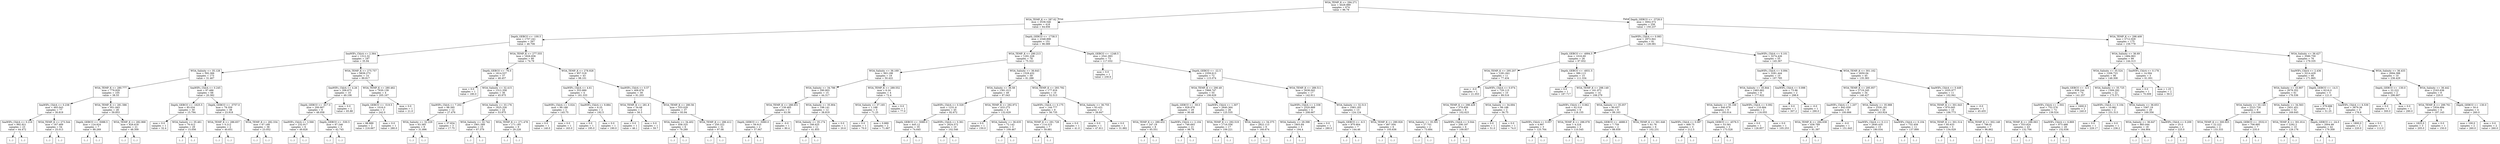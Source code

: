 digraph Tree {
node [shape=box] ;
0 [label="WOA_TEMP_K <= 294.271\nmse = 4428.989\nsamples = 674\nvalue = 96.79"] ;
1 [label="WOA_TEMP_K <= 287.62\nmse = 2536.546\nsamples = 418\nvalue = 64.656"] ;
0 -> 1 [labeldistance=2.5, labelangle=45, headlabel="True"] ;
2 [label="Depth_GEBCO <= -100.5\nmse = 1757.241\nsamples = 267\nvalue = 46.706"] ;
1 -> 2 ;
3 [label="SeaWIFs_ChlrA <= 2.364\nmse = 1312.32\nsamples = 187\nvalue = 35.94"] ;
2 -> 3 ;
4 [label="WOA_Salinity <= 35.128\nmse = 592.366\nsamples = 173\nvalue = 31.467"] ;
3 -> 4 ;
5 [label="WOA_TEMP_K <= 280.777\nmse = 779.929\nsamples = 105\nvalue = 38.55"] ;
4 -> 5 ;
6 [label="SeaWIFs_ChlrA <= 0.238\nmse = 493.043\nsamples = 77\nvalue = 30.819"] ;
5 -> 6 ;
7 [label="SeaWIFs_ChlrA <= 0.216\nmse = 992.921\nsamples = 23\nvalue = 44.472"] ;
6 -> 7 ;
8 [label="(...)"] ;
7 -> 8 ;
49 [label="(...)"] ;
7 -> 49 ;
52 [label="WOA_TEMP_K <= 273.544\nmse = 167.469\nsamples = 54\nvalue = 25.013"] ;
6 -> 52 ;
53 [label="(...)"] ;
52 -> 53 ;
84 [label="(...)"] ;
52 -> 84 ;
153 [label="WOA_TEMP_K <= 281.586\nmse = 951.943\nsamples = 28\nvalue = 59.853"] ;
5 -> 153 ;
154 [label="Depth_GEBCO <= -5088.5\nmse = 124.924\nsamples = 7\nvalue = 88.269"] ;
153 -> 154 ;
155 [label="(...)"] ;
154 -> 155 ;
156 [label="(...)"] ;
154 -> 156 ;
167 [label="WOA_TEMP_K <= 282.968\nmse = 826.618\nsamples = 21\nvalue = 48.309"] ;
153 -> 167 ;
168 [label="(...)"] ;
167 -> 168 ;
177 [label="(...)"] ;
167 -> 177 ;
206 [label="SeaWIFs_ChlrA <= 0.245\nmse = 97.486\nsamples = 68\nvalue = 20.382"] ;
4 -> 206 ;
207 [label="Depth_GEBCO <= -1625.5\nmse = 85.034\nsamples = 30\nvalue = 15.794"] ;
206 -> 207 ;
208 [label="mse = 0.0\nsamples = 1\nvalue = 32.4"] ;
207 -> 208 ;
209 [label="WOA_Salinity <= 35.461\nmse = 76.012\nsamples = 29\nvalue = 15.056"] ;
207 -> 209 ;
210 [label="(...)"] ;
209 -> 210 ;
229 [label="(...)"] ;
209 -> 229 ;
232 [label="Depth_GEBCO <= -3757.0\nmse = 78.359\nsamples = 38\nvalue = 23.918"] ;
206 -> 232 ;
233 [label="WOA_TEMP_K <= 286.657\nmse = 0.212\nsamples = 2\nvalue = 40.651"] ;
232 -> 233 ;
234 [label="(...)"] ;
233 -> 234 ;
235 [label="(...)"] ;
233 -> 235 ;
236 [label="WOA_TEMP_K <= 282.334\nmse = 67.168\nsamples = 36\nvalue = 23.052"] ;
232 -> 236 ;
237 [label="(...)"] ;
236 -> 237 ;
238 [label="(...)"] ;
236 -> 238 ;
281 [label="WOA_TEMP_K <= 275.757\nmse = 6839.273\nsamples = 14\nvalue = 89.817"] ;
3 -> 281 ;
282 [label="SeaWIFs_ChlrA <= 4.26\nmse = 206.675\nsamples = 10\nvalue = 49.106"] ;
281 -> 282 ;
283 [label="Depth_GEBCO <= -617.0\nmse = 200.907\nsamples = 9\nvalue = 48.058"] ;
282 -> 283 ;
284 [label="SeaWIFs_ChlrA <= 3.566\nmse = 232.917\nsamples = 6\nvalue = 49.828"] ;
283 -> 284 ;
285 [label="(...)"] ;
284 -> 285 ;
286 [label="(...)"] ;
284 -> 286 ;
287 [label="Depth_GEBCO <= -530.5\nmse = 67.246\nsamples = 3\nvalue = 42.745"] ;
283 -> 287 ;
288 [label="(...)"] ;
287 -> 288 ;
289 [label="(...)"] ;
287 -> 289 ;
290 [label="mse = 0.0\nsamples = 1\nvalue = 65.88"] ;
282 -> 290 ;
291 [label="WOA_TEMP_K <= 280.462\nmse = 7630.139\nsamples = 4\nvalue = 205.167"] ;
281 -> 291 ;
292 [label="Depth_GEBCO <= -519.5\nmse = 1016.0\nsamples = 3\nvalue = 242.0"] ;
291 -> 292 ;
293 [label="mse = 88.889\nsamples = 2\nvalue = 216.667"] ;
292 -> 293 ;
294 [label="mse = 0.0\nsamples = 1\nvalue = 280.0"] ;
292 -> 294 ;
295 [label="mse = 0.0\nsamples = 1\nvalue = 21.0"] ;
291 -> 295 ;
296 [label="WOA_TEMP_K <= 277.555\nmse = 1826.836\nsamples = 80\nvalue = 74.79"] ;
2 -> 296 ;
297 [label="Depth_GEBCO <= -76.0\nmse = 1614.537\nsamples = 37\nvalue = 48.457"] ;
296 -> 297 ;
298 [label="mse = 0.0\nsamples = 1\nvalue = 180.0"] ;
297 -> 298 ;
299 [label="WOA_Salinity <= 32.415\nmse = 1312.358\nsamples = 36\nvalue = 45.975"] ;
297 -> 299 ;
300 [label="SeaWIFs_ChlrA <= 7.202\nmse = 98.395\nsamples = 12\nvalue = 27.476"] ;
299 -> 300 ;
301 [label="WOA_Salinity <= 32.229\nmse = 63.385\nsamples = 9\nvalue = 31.896"] ;
300 -> 301 ;
302 [label="(...)"] ;
301 -> 302 ;
303 [label="(...)"] ;
301 -> 303 ;
304 [label="mse = 37.834\nsamples = 3\nvalue = 17.75"] ;
300 -> 304 ;
305 [label="WOA_Salinity <= 33.176\nmse = 1625.326\nsamples = 24\nvalue = 53.975"] ;
299 -> 305 ;
306 [label="WOA_Salinity <= 32.742\nmse = 1901.589\nsamples = 15\nvalue = 67.379"] ;
305 -> 306 ;
307 [label="(...)"] ;
306 -> 307 ;
308 [label="(...)"] ;
306 -> 308 ;
311 [label="WOA_TEMP_K <= 271.478\nmse = 171.185\nsamples = 9\nvalue = 29.228"] ;
305 -> 311 ;
312 [label="(...)"] ;
311 -> 312 ;
313 [label="(...)"] ;
311 -> 313 ;
326 [label="WOA_TEMP_K <= 278.928\nmse = 857.518\nsamples = 43\nvalue = 98.101"] ;
296 -> 326 ;
327 [label="SeaWIFs_ChlrA <= 4.61\nmse = 553.889\nsamples = 4\nvalue = 161.333"] ;
326 -> 327 ;
328 [label="SeaWIFs_ChlrA <= 3.024\nmse = 99.188\nsamples = 2\nvalue = 145.75"] ;
327 -> 328 ;
329 [label="mse = 0.0\nsamples = 1\nvalue = 140.0"] ;
328 -> 329 ;
330 [label="mse = 0.0\nsamples = 1\nvalue = 163.0"] ;
328 -> 330 ;
331 [label="SeaWIFs_ChlrA <= 9.884\nmse = 6.25\nsamples = 2\nvalue = 192.5"] ;
327 -> 331 ;
332 [label="mse = 0.0\nsamples = 1\nvalue = 195.0"] ;
331 -> 332 ;
333 [label="mse = 0.0\nsamples = 1\nvalue = 190.0"] ;
331 -> 333 ;
334 [label="SeaWIFs_ChlrA <= 0.57\nmse = 406.878\nsamples = 39\nvalue = 91.203"] ;
326 -> 334 ;
335 [label="WOA_TEMP_K <= 281.8\nmse = 34.68\nsamples = 2\nvalue = 56.3"] ;
334 -> 335 ;
336 [label="mse = 0.0\nsamples = 1\nvalue = 46.1"] ;
335 -> 336 ;
337 [label="mse = 0.0\nsamples = 1\nvalue = 59.7"] ;
335 -> 337 ;
338 [label="WOA_TEMP_K <= 280.56\nmse = 333.029\nsamples = 37\nvalue = 93.94"] ;
334 -> 338 ;
339 [label="WOA_Salinity <= 34.402\nmse = 458.325\nsamples = 6\nvalue = 79.289"] ;
338 -> 339 ;
340 [label="(...)"] ;
339 -> 340 ;
349 [label="(...)"] ;
339 -> 349 ;
350 [label="WOA_TEMP_K <= 286.412\nmse = 250.322\nsamples = 31\nvalue = 97.08"] ;
338 -> 350 ;
351 [label="(...)"] ;
350 -> 351 ;
390 [label="(...)"] ;
350 -> 390 ;
393 [label="Depth_GEBCO <= -1738.5\nmse = 2348.898\nsamples = 151\nvalue = 96.089"] ;
1 -> 393 ;
394 [label="WOA_TEMP_K <= 290.213\nmse = 1291.228\nsamples = 78\nvalue = 75.322"] ;
393 -> 394 ;
395 [label="WOA_Salinity <= 36.169\nmse = 363.198\nsamples = 19\nvalue = 50.422"] ;
394 -> 395 ;
396 [label="WOA_Salinity <= 34.786\nmse = 290.903\nsamples = 15\nvalue = 44.317"] ;
395 -> 396 ;
397 [label="WOA_TEMP_K <= 288.651\nmse = 139.465\nsamples = 3\nvalue = 63.56"] ;
396 -> 397 ;
398 [label="Depth_GEBCO <= -5060.0\nmse = 59.915\nsamples = 2\nvalue = 57.947"] ;
397 -> 398 ;
399 [label="(...)"] ;
398 -> 399 ;
400 [label="(...)"] ;
398 -> 400 ;
401 [label="mse = -0.0\nsamples = 1\nvalue = 80.4"] ;
397 -> 401 ;
402 [label="WOA_Salinity <= 35.904\nmse = 198.141\nsamples = 12\nvalue = 38.819"] ;
396 -> 402 ;
403 [label="WOA_Salinity <= 35.174\nmse = 166.625\nsamples = 11\nvalue = 41.855"] ;
402 -> 403 ;
404 [label="(...)"] ;
403 -> 404 ;
405 [label="(...)"] ;
403 -> 405 ;
424 [label="mse = 0.0\nsamples = 1\nvalue = 20.6"] ;
402 -> 424 ;
425 [label="WOA_TEMP_K <= 289.552\nmse = 6.24\nsamples = 4\nvalue = 72.4"] ;
395 -> 425 ;
426 [label="WOA_Salinity <= 37.165\nmse = 1.188\nsamples = 3\nvalue = 71.25"] ;
425 -> 426 ;
427 [label="mse = 0.0\nsamples = 1\nvalue = 70.0"] ;
426 -> 427 ;
428 [label="mse = 0.889\nsamples = 2\nvalue = 71.667"] ;
426 -> 428 ;
429 [label="mse = 0.0\nsamples = 1\nvalue = 77.0"] ;
425 -> 429 ;
430 [label="WOA_Salinity <= 36.643\nmse = 1329.432\nsamples = 59\nvalue = 81.288"] ;
394 -> 430 ;
431 [label="WOA_Salinity <= 36.58\nmse = 1361.013\nsamples = 49\nvalue = 87.043"] ;
430 -> 431 ;
432 [label="SeaWIFs_ChlrA <= 0.329\nmse = 1231.6\nsamples = 45\nvalue = 82.672"] ;
431 -> 432 ;
433 [label="Depth_GEBCO <= -5080.0\nmse = 445.12\nsamples = 35\nvalue = 74.645"] ;
432 -> 433 ;
434 [label="(...)"] ;
433 -> 434 ;
445 [label="(...)"] ;
433 -> 445 ;
492 [label="SeaWIFs_ChlrA <= 0.361\nmse = 2624.572\nsamples = 10\nvalue = 102.546"] ;
432 -> 492 ;
493 [label="(...)"] ;
492 -> 493 ;
494 [label="(...)"] ;
492 -> 494 ;
507 [label="WOA_TEMP_K <= 292.972\nmse = 433.273\nsamples = 4\nvalue = 132.629"] ;
431 -> 507 ;
508 [label="mse = 0.0\nsamples = 1\nvalue = 150.0"] ;
507 -> 508 ;
509 [label="WOA_Salinity <= 36.635\nmse = 72.142\nsamples = 3\nvalue = 109.467"] ;
507 -> 509 ;
510 [label="(...)"] ;
509 -> 510 ;
511 [label="(...)"] ;
509 -> 511 ;
512 [label="WOA_TEMP_K <= 293.792\nmse = 177.916\nsamples = 10\nvalue = 52.513"] ;
430 -> 512 ;
513 [label="SeaWIFs_ChlrA <= 0.175\nmse = 144.777\nsamples = 8\nvalue = 56.735"] ;
512 -> 513 ;
514 [label="WOA_TEMP_K <= 291.728\nmse = 114.315\nsamples = 7\nvalue = 59.881"] ;
513 -> 514 ;
515 [label="(...)"] ;
514 -> 515 ;
516 [label="(...)"] ;
514 -> 516 ;
523 [label="mse = 0.0\nsamples = 1\nvalue = 41.0"] ;
513 -> 523 ;
524 [label="WOA_Salinity <= 36.755\nmse = 63.431\nsamples = 2\nvalue = 39.847"] ;
512 -> 524 ;
525 [label="mse = 0.0\nsamples = 1\nvalue = 47.811"] ;
524 -> 525 ;
526 [label="mse = 0.0\nsamples = 1\nvalue = 31.882"] ;
524 -> 526 ;
527 [label="Depth_GEBCO <= -1248.5\nmse = 2541.993\nsamples = 73\nvalue = 117.032"] ;
393 -> 527 ;
528 [label="mse = 0.0\nsamples = 1\nvalue = 230.6"] ;
527 -> 528 ;
529 [label="Depth_GEBCO <= -22.5\nmse = 2359.613\nsamples = 72\nvalue = 115.074"] ;
527 -> 529 ;
530 [label="WOA_TEMP_K <= 290.49\nmse = 1968.747\nsamples = 55\nvalue = 106.629"] ;
529 -> 530 ;
531 [label="Depth_GEBCO <= -59.0\nmse = 828.978\nsamples = 29\nvalue = 90.48"] ;
530 -> 531 ;
532 [label="WOA_TEMP_K <= 289.432\nmse = 247.19\nsamples = 8\nvalue = 65.551"] ;
531 -> 532 ;
533 [label="(...)"] ;
532 -> 533 ;
536 [label="(...)"] ;
532 -> 536 ;
545 [label="SeaWIFs_ChlrA <= 2.104\nmse = 746.693\nsamples = 21\nvalue = 98.79"] ;
531 -> 545 ;
546 [label="(...)"] ;
545 -> 546 ;
563 [label="(...)"] ;
545 -> 563 ;
582 [label="SeaWIFs_ChlrA <= 1.307\nmse = 2640.364\nsamples = 26\nvalue = 125.535"] ;
530 -> 582 ;
583 [label="WOA_TEMP_K <= 292.519\nmse = 1716.556\nsamples = 17\nvalue = 109.221"] ;
582 -> 583 ;
584 [label="(...)"] ;
583 -> 584 ;
587 [label="(...)"] ;
583 -> 587 ;
600 [label="WOA_Salinity <= 34.375\nmse = 2822.113\nsamples = 9\nvalue = 160.674"] ;
582 -> 600 ;
601 [label="(...)"] ;
600 -> 601 ;
614 [label="(...)"] ;
600 -> 614 ;
617 [label="WOA_TEMP_K <= 289.511\nmse = 2638.042\nsamples = 17\nvalue = 142.911"] ;
529 -> 617 ;
618 [label="SeaWIFs_ChlrA <= 2.338\nmse = 2520.889\nsamples = 4\nvalue = 208.667"] ;
617 -> 618 ;
619 [label="WOA_Salinity <= 29.398\nmse = 1803.84\nsamples = 3\nvalue = 194.4"] ;
618 -> 619 ;
620 [label="(...)"] ;
619 -> 620 ;
621 [label="(...)"] ;
619 -> 621 ;
624 [label="mse = 0.0\nsamples = 1\nvalue = 280.0"] ;
618 -> 624 ;
625 [label="WOA_Salinity <= 32.513\nmse = 1083.183\nsamples = 13\nvalue = 124.124"] ;
617 -> 625 ;
626 [label="Depth_GEBCO <= -6.5\nmse = 970.904\nsamples = 7\nvalue = 144.46"] ;
625 -> 626 ;
627 [label="(...)"] ;
626 -> 627 ;
634 [label="(...)"] ;
626 -> 634 ;
637 [label="WOA_TEMP_K <= 290.926\nmse = 467.504\nsamples = 6\nvalue = 105.636"] ;
625 -> 637 ;
638 [label="(...)"] ;
637 -> 638 ;
641 [label="(...)"] ;
637 -> 641 ;
648 [label="Depth_GEBCO <= -3728.0\nmse = 3002.572\nsamples = 256\nvalue = 150.237"] ;
0 -> 648 [labeldistance=2.5, labelangle=-45, headlabel="False"] ;
649 [label="SeaWIFs_ChlrA <= 0.083\nmse = 2972.841\nsamples = 81\nvalue = 128.081"] ;
648 -> 649 ;
650 [label="Depth_GEBCO <= -4994.5\nmse = 1016.69\nsamples = 26\nvalue = 97.932"] ;
649 -> 650 ;
651 [label="WOA_TEMP_K <= 295.207\nmse = 1281.641\nsamples = 11\nvalue = 77.434"] ;
650 -> 651 ;
652 [label="mse = -0.0\nsamples = 1\nvalue = 21.053"] ;
651 -> 652 ;
653 [label="SeaWIFs_ChlrA <= 0.074\nmse = 729.115\nsamples = 10\nvalue = 89.516"] ;
651 -> 653 ;
654 [label="WOA_TEMP_K <= 298.429\nmse = 379.856\nsamples = 8\nvalue = 102.623"] ;
653 -> 654 ;
655 [label="WOA_Salinity <= 35.591\nmse = 27.701\nsamples = 2\nvalue = 73.684"] ;
654 -> 655 ;
656 [label="(...)"] ;
655 -> 656 ;
657 [label="(...)"] ;
655 -> 657 ;
658 [label="SeaWIFs_ChlrA <= 0.044\nmse = 206.197\nsamples = 6\nvalue = 109.857"] ;
654 -> 658 ;
659 [label="(...)"] ;
658 -> 659 ;
660 [label="(...)"] ;
658 -> 660 ;
669 [label="WOA_Salinity <= 34.694\nmse = 99.188\nsamples = 2\nvalue = 56.75"] ;
653 -> 669 ;
670 [label="mse = 0.0\nsamples = 1\nvalue = 51.0"] ;
669 -> 670 ;
671 [label="mse = 0.0\nsamples = 1\nvalue = 74.0"] ;
669 -> 671 ;
672 [label="Depth_GEBCO <= -4931.5\nmse = 389.113\nsamples = 15\nvalue = 111.334"] ;
650 -> 672 ;
673 [label="mse = 0.0\nsamples = 1\nvalue = 187.717"] ;
672 -> 673 ;
674 [label="WOA_TEMP_K <= 298.149\nmse = 161.972\nsamples = 14\nvalue = 108.279"] ;
672 -> 674 ;
675 [label="SeaWIFs_ChlrA <= 0.062\nmse = 62.516\nsamples = 6\nvalue = 118.155"] ;
674 -> 675 ;
676 [label="SeaWIFs_ChlrA <= 0.057\nmse = 4.997\nsamples = 3\nvalue = 125.764"] ;
675 -> 676 ;
677 [label="(...)"] ;
676 -> 677 ;
678 [label="(...)"] ;
676 -> 678 ;
681 [label="WOA_TEMP_K <= 296.078\nmse = 4.224\nsamples = 3\nvalue = 110.545"] ;
675 -> 681 ;
682 [label="(...)"] ;
681 -> 682 ;
685 [label="(...)"] ;
681 -> 685 ;
686 [label="WOA_Salinity <= 35.057\nmse = 80.657\nsamples = 8\nvalue = 99.163"] ;
674 -> 686 ;
687 [label="Depth_GEBCO <= -4688.0\nmse = 7.759\nsamples = 2\nvalue = 88.939"] ;
686 -> 687 ;
688 [label="(...)"] ;
687 -> 688 ;
689 [label="(...)"] ;
687 -> 689 ;
690 [label="WOA_TEMP_K <= 301.646\nmse = 61.76\nsamples = 6\nvalue = 102.231"] ;
686 -> 690 ;
691 [label="(...)"] ;
690 -> 691 ;
698 [label="(...)"] ;
690 -> 698 ;
699 [label="SeaWIFs_ChlrA <= 0.101\nmse = 3274.426\nsamples = 55\nvalue = 145.367"] ;
649 -> 699 ;
700 [label="SeaWIFs_ChlrA <= 0.094\nmse = 3281.444\nsamples = 10\nvalue = 197.785"] ;
699 -> 700 ;
701 [label="WOA_Salinity <= 35.844\nmse = 1483.662\nsamples = 8\nvalue = 177.622"] ;
700 -> 701 ;
702 [label="WOA_Salinity <= 35.169\nmse = 640.879\nsamples = 6\nvalue = 193.014"] ;
701 -> 702 ;
703 [label="SeaWIFs_ChlrA <= 0.087\nmse = 468.75\nsamples = 3\nvalue = 212.5"] ;
702 -> 703 ;
704 [label="(...)"] ;
703 -> 704 ;
705 [label="(...)"] ;
703 -> 705 ;
706 [label="Depth_GEBCO <= -4576.5\nmse = 53.581\nsamples = 3\nvalue = 173.528"] ;
702 -> 706 ;
707 [label="(...)"] ;
706 -> 707 ;
710 [label="(...)"] ;
706 -> 710 ;
711 [label="SeaWIFs_ChlrA <= 0.092\nmse = 116.684\nsamples = 2\nvalue = 116.055"] ;
701 -> 711 ;
712 [label="mse = 0.0\nsamples = 1\nvalue = 126.857"] ;
711 -> 712 ;
713 [label="mse = 0.0\nsamples = 1\nvalue = 105.253"] ;
711 -> 713 ;
714 [label="SeaWIFs_ChlrA <= 0.098\nmse = 73.96\nsamples = 2\nvalue = 298.6"] ;
700 -> 714 ;
715 [label="mse = 0.0\nsamples = 1\nvalue = 307.2"] ;
714 -> 715 ;
716 [label="mse = -0.0\nsamples = 1\nvalue = 290.0"] ;
714 -> 716 ;
717 [label="WOA_TEMP_K <= 301.162\nmse = 2650.04\nsamples = 45\nvalue = 135.383"] ;
699 -> 717 ;
718 [label="WOA_TEMP_K <= 295.957\nmse = 2719.245\nsamples = 34\nvalue = 146.427"] ;
717 -> 718 ;
719 [label="SeaWIFs_ChlrA <= 1.207\nmse = 842.059\nsamples = 8\nvalue = 100.666"] ;
718 -> 719 ;
720 [label="WOA_TEMP_K <= 294.638\nmse = 436.769\nsamples = 7\nvalue = 91.397"] ;
719 -> 720 ;
721 [label="(...)"] ;
720 -> 721 ;
722 [label="(...)"] ;
720 -> 722 ;
733 [label="mse = -0.0\nsamples = 1\nvalue = 151.643"] ;
719 -> 733 ;
734 [label="WOA_Salinity <= 35.988\nmse = 2330.181\nsamples = 26\nvalue = 163.924"] ;
718 -> 734 ;
735 [label="SeaWIFs_ChlrA <= 0.111\nmse = 2640.435\nsamples = 15\nvalue = 180.034"] ;
734 -> 735 ;
736 [label="(...)"] ;
735 -> 736 ;
737 [label="(...)"] ;
735 -> 737 ;
762 [label="SeaWIFs_ChlrA <= 0.104\nmse = 732.459\nsamples = 11\nvalue = 137.899"] ;
734 -> 762 ;
763 [label="(...)"] ;
762 -> 763 ;
764 [label="(...)"] ;
762 -> 764 ;
783 [label="SeaWIFs_ChlrA <= 0.449\nmse = 1035.977\nsamples = 11\nvalue = 102.941"] ;
717 -> 783 ;
784 [label="WOA_TEMP_K <= 301.643\nmse = 870.045\nsamples = 10\nvalue = 106.773"] ;
783 -> 784 ;
785 [label="WOA_TEMP_K <= 301.514\nmse = 85.633\nsamples = 3\nvalue = 134.029"] ;
784 -> 785 ;
786 [label="(...)"] ;
785 -> 786 ;
789 [label="(...)"] ;
785 -> 789 ;
790 [label="WOA_TEMP_K <= 302.148\nmse = 786.91\nsamples = 7\nvalue = 96.862"] ;
784 -> 790 ;
791 [label="(...)"] ;
790 -> 791 ;
796 [label="(...)"] ;
790 -> 796 ;
803 [label="mse = -0.0\nsamples = 1\nvalue = 45.455"] ;
783 -> 803 ;
804 [label="WOA_TEMP_K <= 298.409\nmse = 2712.929\nsamples = 175\nvalue = 159.779"] ;
648 -> 804 ;
805 [label="WOA_Salinity <= 36.69\nmse = 1484.963\nsamples = 99\nvalue = 144.313"] ;
804 -> 805 ;
806 [label="WOA_Salinity <= 35.524\nmse = 1206.723\nsamples = 96\nvalue = 148.308"] ;
805 -> 806 ;
807 [label="Depth_GEBCO <= -4.5\nmse = 938.244\nsamples = 74\nvalue = 141.257"] ;
806 -> 807 ;
808 [label="SeaWIFs_ChlrA <= 1.502\nmse = 752.576\nsamples = 72\nvalue = 139.524"] ;
807 -> 808 ;
809 [label="WOA_TEMP_K <= 296.063\nmse = 553.824\nsamples = 43\nvalue = 132.706"] ;
808 -> 809 ;
810 [label="(...)"] ;
809 -> 810 ;
825 [label="(...)"] ;
809 -> 825 ;
874 [label="SeaWIFs_ChlrA <= 6.869\nmse = 873.488\nsamples = 29\nvalue = 152.636"] ;
808 -> 874 ;
875 [label="(...)"] ;
874 -> 875 ;
902 [label="(...)"] ;
874 -> 902 ;
907 [label="mse = 1600.0\nsamples = 2\nvalue = 240.0"] ;
807 -> 907 ;
908 [label="WOA_Salinity <= 35.725\nmse = 1309.292\nsamples = 22\nvalue = 175.571"] ;
806 -> 908 ;
909 [label="SeaWIFs_ChlrA <= 0.104\nmse = 10.982\nsamples = 2\nvalue = 231.513"] ;
908 -> 909 ;
910 [label="mse = 0.0\nsamples = 1\nvalue = 229.17"] ;
909 -> 910 ;
911 [label="mse = 0.0\nsamples = 1\nvalue = 236.2"] ;
909 -> 911 ;
912 [label="WOA_Salinity <= 36.653\nmse = 1067.19\nsamples = 20\nvalue = 169.356"] ;
908 -> 912 ;
913 [label="WOA_Salinity <= 36.647\nmse = 883.044\nsamples = 18\nvalue = 164.904"] ;
912 -> 913 ;
914 [label="(...)"] ;
913 -> 914 ;
939 [label="(...)"] ;
913 -> 939 ;
940 [label="SeaWIFs_ChlrA <= 0.209\nmse = 25.0\nsamples = 2\nvalue = 225.0"] ;
912 -> 940 ;
941 [label="(...)"] ;
940 -> 941 ;
942 [label="(...)"] ;
940 -> 942 ;
943 [label="SeaWIFs_ChlrA <= 0.178\nmse = 14.594\nsamples = 3\nvalue = 61.001"] ;
805 -> 943 ;
944 [label="mse = 0.0\nsamples = 1\nvalue = 70.009"] ;
943 -> 944 ;
945 [label="mse = 1.25\nsamples = 2\nvalue = 59.5"] ;
943 -> 945 ;
946 [label="WOA_Salinity <= 36.427\nmse = 3580.759\nsamples = 76\nvalue = 179.335"] ;
804 -> 946 ;
947 [label="SeaWIFs_ChlrA <= 2.436\nmse = 3214.429\nsamples = 66\nvalue = 171.865"] ;
946 -> 947 ;
948 [label="WOA_Salinity <= 33.907\nmse = 2679.352\nsamples = 61\nvalue = 176.536"] ;
947 -> 948 ;
949 [label="WOA_Salinity <= 33.145\nmse = 2223.726\nsamples = 9\nvalue = 214.666"] ;
948 -> 949 ;
950 [label="WOA_TEMP_K <= 300.925\nmse = 22.222\nsamples = 2\nvalue = 133.333"] ;
949 -> 950 ;
951 [label="(...)"] ;
950 -> 951 ;
952 [label="(...)"] ;
950 -> 952 ;
953 [label="Depth_GEBCO <= -3532.0\nmse = 706.895\nsamples = 7\nvalue = 235.0"] ;
949 -> 953 ;
954 [label="(...)"] ;
953 -> 954 ;
959 [label="(...)"] ;
953 -> 959 ;
964 [label="WOA_Salinity <= 34.563\nmse = 2451.451\nsamples = 52\nvalue = 169.645"] ;
948 -> 964 ;
965 [label="WOA_TEMP_K <= 301.814\nmse = 2292.2\nsamples = 10\nvalue = 129.176"] ;
964 -> 965 ;
966 [label="(...)"] ;
965 -> 966 ;
979 [label="(...)"] ;
965 -> 979 ;
982 [label="Depth_GEBCO <= -24.0\nmse = 2004.99\nsamples = 42\nvalue = 179.309"] ;
964 -> 982 ;
983 [label="(...)"] ;
982 -> 983 ;
1030 [label="(...)"] ;
982 -> 1030 ;
1035 [label="Depth_GEBCO <= -14.5\nmse = 6216.0\nsamples = 5\nvalue = 121.0"] ;
947 -> 1035 ;
1036 [label="mse = 379.688\nsamples = 2\nvalue = 51.25"] ;
1035 -> 1036 ;
1037 [label="SeaWIFs_ChlrA <= 6.539\nmse = 3879.36\nsamples = 3\nvalue = 176.8"] ;
1035 -> 1037 ;
1038 [label="mse = 1800.0\nsamples = 2\nvalue = 220.0"] ;
1037 -> 1038 ;
1039 [label="mse = 0.0\nsamples = 1\nvalue = 112.0"] ;
1037 -> 1039 ;
1040 [label="WOA_Salinity <= 36.433\nmse = 2694.388\nsamples = 10\nvalue = 236.429"] ;
946 -> 1040 ;
1041 [label="Depth_GEBCO <= -130.0\nmse = 22.222\nsamples = 2\nvalue = 296.667"] ;
1040 -> 1041 ;
1042 [label="mse = 0.0\nsamples = 1\nvalue = 300.0"] ;
1041 -> 1042 ;
1043 [label="mse = 0.0\nsamples = 1\nvalue = 290.0"] ;
1041 -> 1043 ;
1044 [label="WOA_Salinity <= 36.442\nmse = 2163.636\nsamples = 8\nvalue = 220.0"] ;
1040 -> 1044 ;
1045 [label="WOA_TEMP_K <= 299.761\nmse = 1934.694\nsamples = 4\nvalue = 197.143"] ;
1044 -> 1045 ;
1046 [label="mse = 1825.0\nsamples = 3\nvalue = 205.0"] ;
1045 -> 1046 ;
1047 [label="mse = 0.0\nsamples = 1\nvalue = 150.0"] ;
1045 -> 1047 ;
1048 [label="Depth_GEBCO <= -130.0\nmse = 50.0\nsamples = 4\nvalue = 260.0"] ;
1044 -> 1048 ;
1049 [label="mse = 100.0\nsamples = 2\nvalue = 260.0"] ;
1048 -> 1049 ;
1050 [label="mse = 0.0\nsamples = 2\nvalue = 260.0"] ;
1048 -> 1050 ;
}